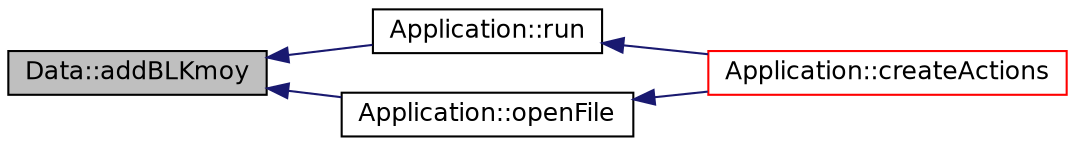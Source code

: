 digraph "Data::addBLKmoy"
{
 // INTERACTIVE_SVG=YES
  edge [fontname="Helvetica",fontsize="12",labelfontname="Helvetica",labelfontsize="12"];
  node [fontname="Helvetica",fontsize="12",shape=record];
  rankdir="LR";
  Node1 [label="Data::addBLKmoy",height=0.2,width=0.4,color="black", fillcolor="grey75", style="filled" fontcolor="black"];
  Node1 -> Node2 [dir="back",color="midnightblue",fontsize="12",style="solid",fontname="Helvetica"];
  Node2 [label="Application::run",height=0.2,width=0.4,color="black", fillcolor="white", style="filled",URL="$a00001.html#a68965449404743bf1add056784d6cf81",tooltip="Slot of clicking on proceed button. "];
  Node2 -> Node3 [dir="back",color="midnightblue",fontsize="12",style="solid",fontname="Helvetica"];
  Node3 [label="Application::createActions",height=0.2,width=0.4,color="red", fillcolor="white", style="filled",URL="$a00001.html#a934cebb73a90017ac0ffb8ba9b0f251b",tooltip="Creation of HCI actions. "];
  Node1 -> Node4 [dir="back",color="midnightblue",fontsize="12",style="solid",fontname="Helvetica"];
  Node4 [label="Application::openFile",height=0.2,width=0.4,color="black", fillcolor="white", style="filled",URL="$a00001.html#ab7f9356b1eaa23c179500675d92a49d5",tooltip="Slot of clicking on open data file button. "];
  Node4 -> Node3 [dir="back",color="midnightblue",fontsize="12",style="solid",fontname="Helvetica"];
}
